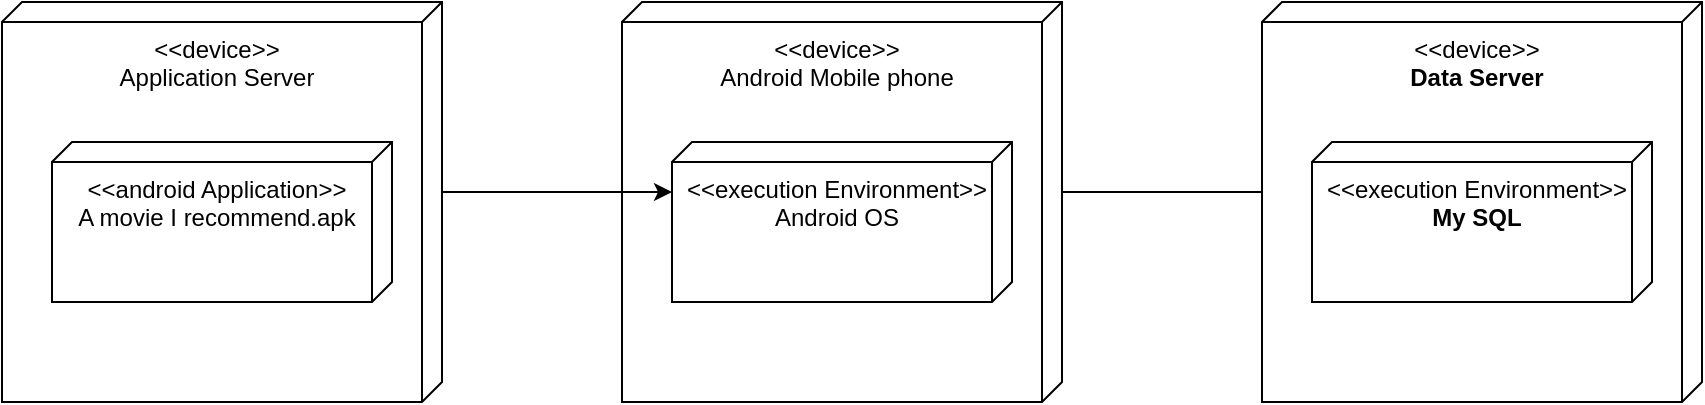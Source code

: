 <mxfile version="21.2.9" type="device">
  <diagram name="第 1 页" id="3c9F7NI-pUoZ_cWMFB3R">
    <mxGraphModel dx="1941" dy="626" grid="1" gridSize="10" guides="1" tooltips="1" connect="1" arrows="1" fold="1" page="1" pageScale="1" pageWidth="827" pageHeight="1169" math="0" shadow="0">
      <root>
        <mxCell id="0" />
        <mxCell id="1" parent="0" />
        <mxCell id="Evi0lRvi-5mqzo9GXGQU-8" value="" style="edgeStyle=orthogonalEdgeStyle;rounded=0;orthogonalLoop=1;jettySize=auto;html=1;" edge="1" parent="1" source="Evi0lRvi-5mqzo9GXGQU-4" target="Evi0lRvi-5mqzo9GXGQU-7">
          <mxGeometry relative="1" as="geometry">
            <Array as="points">
              <mxPoint x="590" y="345" />
              <mxPoint x="590" y="345" />
            </Array>
          </mxGeometry>
        </mxCell>
        <mxCell id="Evi0lRvi-5mqzo9GXGQU-4" value="&lt;div style=&quot;&quot;&gt;&lt;span style=&quot;background-color: initial;&quot;&gt;&amp;lt;&amp;lt;device&amp;gt;&amp;gt;&lt;/span&gt;&lt;/div&gt;&lt;div style=&quot;&quot;&gt;Android Mobile phone&lt;/div&gt;" style="verticalAlign=top;align=center;shape=cube;size=10;direction=south;fontStyle=0;html=1;boundedLbl=1;spacingLeft=5;whiteSpace=wrap;" vertex="1" parent="1">
          <mxGeometry x="300" y="250" width="220" height="200" as="geometry" />
        </mxCell>
        <mxCell id="Evi0lRvi-5mqzo9GXGQU-5" value="&amp;lt;&amp;lt;execution Environment&amp;gt;&amp;gt;&lt;br&gt;Android OS" style="verticalAlign=top;align=center;shape=cube;size=10;direction=south;html=1;boundedLbl=1;spacingLeft=5;whiteSpace=wrap;" vertex="1" parent="Evi0lRvi-5mqzo9GXGQU-4">
          <mxGeometry width="170" height="80" relative="1" as="geometry">
            <mxPoint x="25" y="70" as="offset" />
          </mxGeometry>
        </mxCell>
        <mxCell id="Evi0lRvi-5mqzo9GXGQU-6" value="&lt;div style=&quot;&quot;&gt;&lt;span style=&quot;background-color: initial;&quot;&gt;&amp;lt;&amp;lt;device&amp;gt;&amp;gt;&lt;/span&gt;&lt;/div&gt;&lt;div style=&quot;&quot;&gt;&lt;b&gt;Data Server&lt;/b&gt;&lt;/div&gt;" style="verticalAlign=top;align=center;shape=cube;size=10;direction=south;fontStyle=0;html=1;boundedLbl=1;spacingLeft=5;whiteSpace=wrap;" vertex="1" parent="1">
          <mxGeometry x="620" y="250" width="220" height="200" as="geometry" />
        </mxCell>
        <mxCell id="Evi0lRvi-5mqzo9GXGQU-7" value="&amp;lt;&amp;lt;execution Environment&amp;gt;&amp;gt;&lt;br&gt;&lt;b&gt;My SQL&lt;/b&gt;" style="verticalAlign=top;align=center;shape=cube;size=10;direction=south;html=1;boundedLbl=1;spacingLeft=5;whiteSpace=wrap;" vertex="1" parent="Evi0lRvi-5mqzo9GXGQU-6">
          <mxGeometry width="170" height="80" relative="1" as="geometry">
            <mxPoint x="25" y="70" as="offset" />
          </mxGeometry>
        </mxCell>
        <mxCell id="Evi0lRvi-5mqzo9GXGQU-13" value="" style="edgeStyle=orthogonalEdgeStyle;rounded=0;orthogonalLoop=1;jettySize=auto;html=1;" edge="1" parent="1" source="Evi0lRvi-5mqzo9GXGQU-10" target="Evi0lRvi-5mqzo9GXGQU-5">
          <mxGeometry relative="1" as="geometry">
            <Array as="points">
              <mxPoint x="290" y="345" />
              <mxPoint x="290" y="345" />
            </Array>
          </mxGeometry>
        </mxCell>
        <mxCell id="Evi0lRvi-5mqzo9GXGQU-10" value="&lt;div style=&quot;&quot;&gt;&lt;span style=&quot;background-color: initial;&quot;&gt;&amp;lt;&amp;lt;device&amp;gt;&amp;gt;&lt;/span&gt;&lt;/div&gt;&lt;div style=&quot;&quot;&gt;&lt;span style=&quot;background-color: initial;&quot;&gt;Application&amp;nbsp;&lt;/span&gt;&lt;span style=&quot;background-color: initial;&quot;&gt;Server&lt;/span&gt;&lt;/div&gt;&lt;div style=&quot;&quot;&gt;&lt;br&gt;&lt;/div&gt;" style="verticalAlign=top;align=center;shape=cube;size=10;direction=south;fontStyle=0;html=1;boundedLbl=1;spacingLeft=5;whiteSpace=wrap;" vertex="1" parent="1">
          <mxGeometry x="-10" y="250" width="220" height="200" as="geometry" />
        </mxCell>
        <mxCell id="Evi0lRvi-5mqzo9GXGQU-11" value="&amp;lt;&amp;lt;android Application&amp;gt;&amp;gt;&lt;br&gt;A movie I recommend.apk" style="verticalAlign=top;align=center;shape=cube;size=10;direction=south;html=1;boundedLbl=1;spacingLeft=5;whiteSpace=wrap;" vertex="1" parent="Evi0lRvi-5mqzo9GXGQU-10">
          <mxGeometry width="170" height="80" relative="1" as="geometry">
            <mxPoint x="25" y="70" as="offset" />
          </mxGeometry>
        </mxCell>
      </root>
    </mxGraphModel>
  </diagram>
</mxfile>
